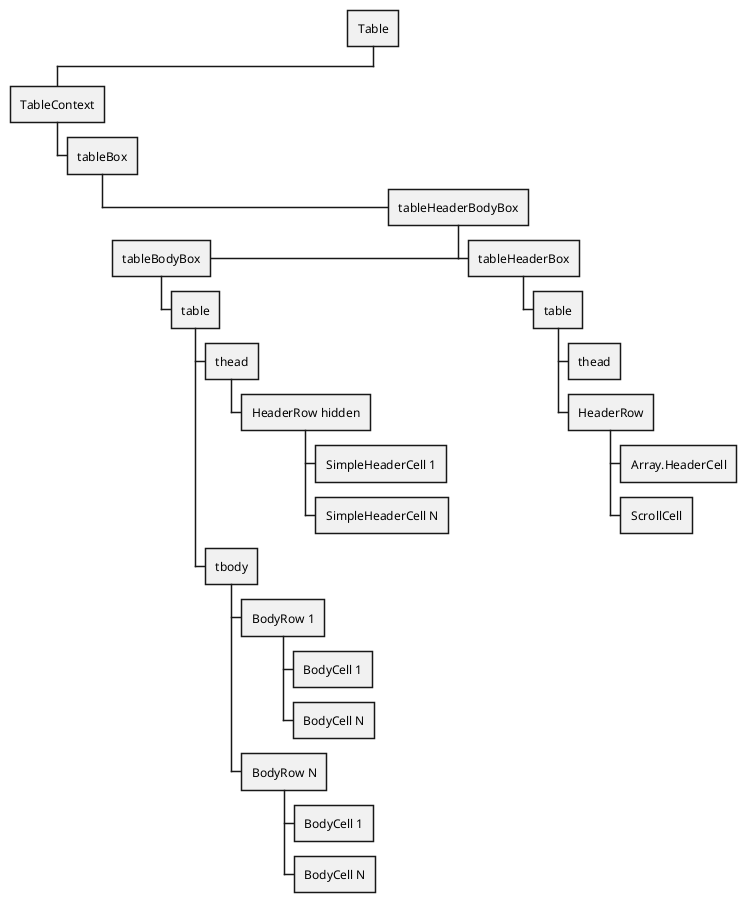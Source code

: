 @startwbs
* Table
** TableContext
*** tableBox
**** tableHeaderBodyBox
***** tableHeaderBox
****** table
******* thead
******* HeaderRow
******** Array.HeaderCell
******** ScrollCell
*****< tableBodyBox
****** table

******* thead
******** HeaderRow hidden
********* SimpleHeaderCell 1
********* SimpleHeaderCell N

******* tbody
******** BodyRow 1
********* BodyCell 1
********* BodyCell N
******** BodyRow N
********* BodyCell 1
********* BodyCell N
@endwbs